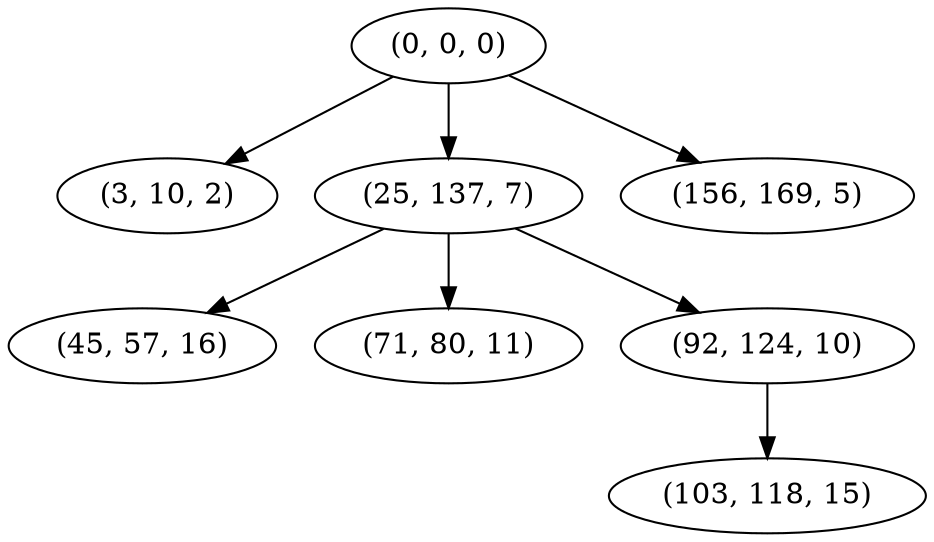 digraph tree {
    "(0, 0, 0)";
    "(3, 10, 2)";
    "(25, 137, 7)";
    "(45, 57, 16)";
    "(71, 80, 11)";
    "(92, 124, 10)";
    "(103, 118, 15)";
    "(156, 169, 5)";
    "(0, 0, 0)" -> "(3, 10, 2)";
    "(0, 0, 0)" -> "(25, 137, 7)";
    "(0, 0, 0)" -> "(156, 169, 5)";
    "(25, 137, 7)" -> "(45, 57, 16)";
    "(25, 137, 7)" -> "(71, 80, 11)";
    "(25, 137, 7)" -> "(92, 124, 10)";
    "(92, 124, 10)" -> "(103, 118, 15)";
}
